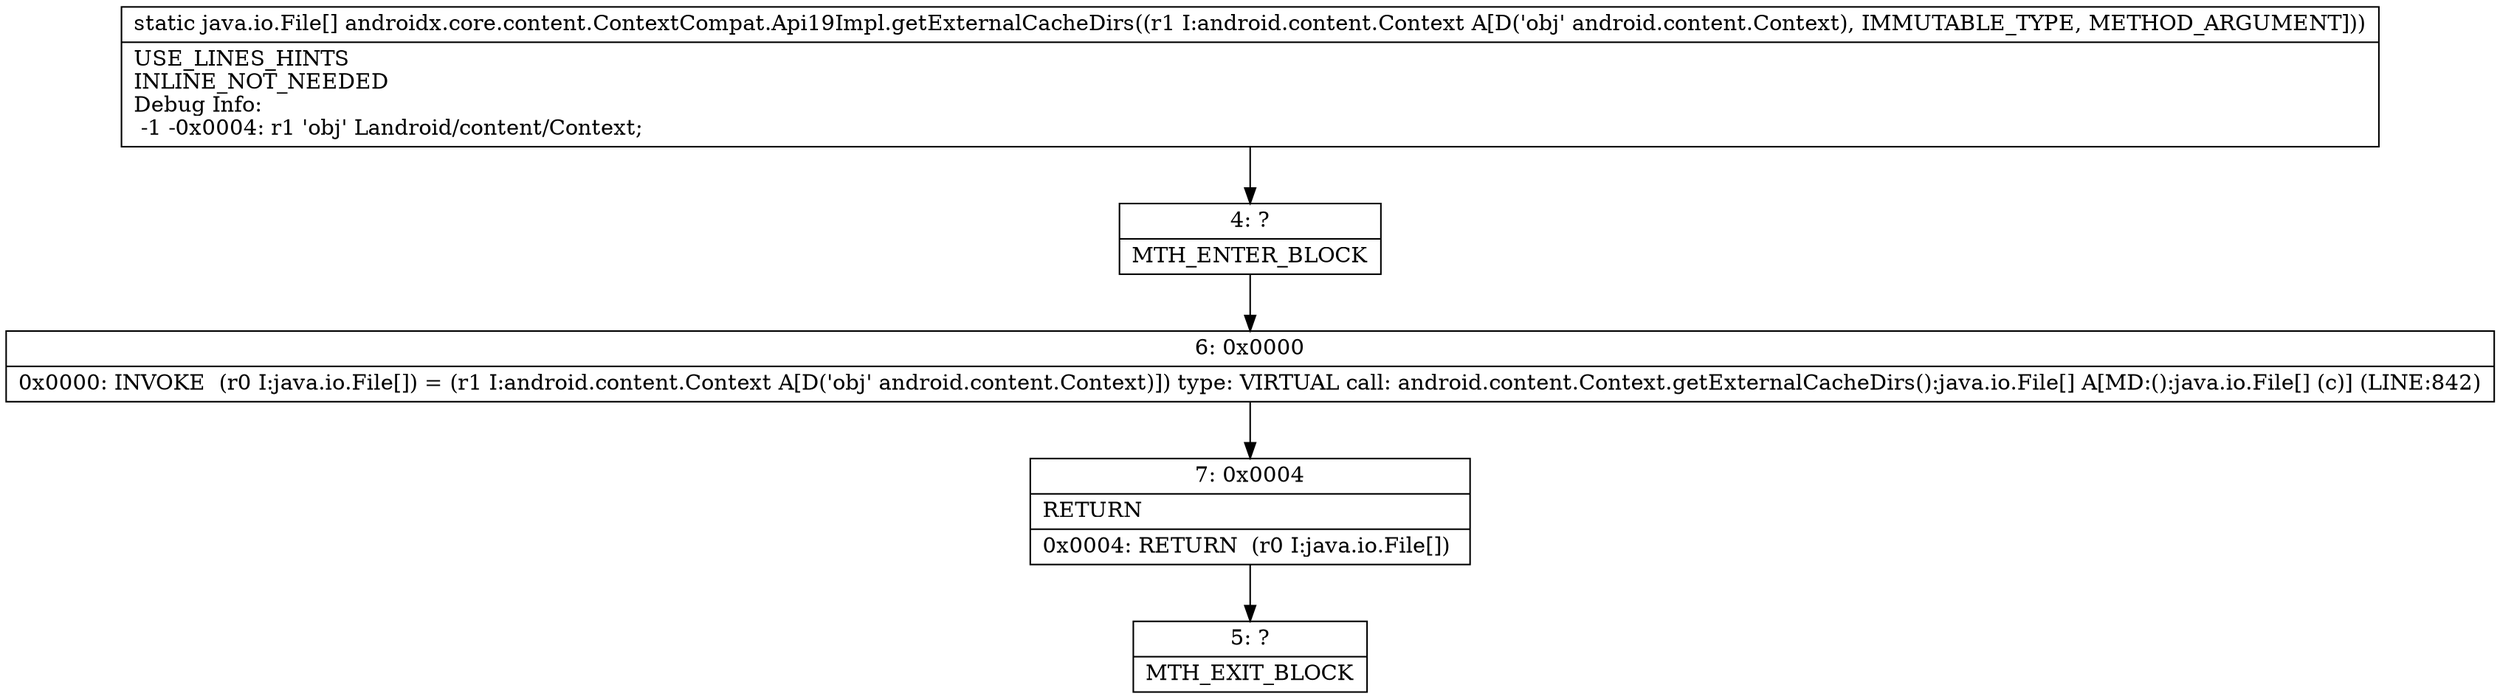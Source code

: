 digraph "CFG forandroidx.core.content.ContextCompat.Api19Impl.getExternalCacheDirs(Landroid\/content\/Context;)[Ljava\/io\/File;" {
Node_4 [shape=record,label="{4\:\ ?|MTH_ENTER_BLOCK\l}"];
Node_6 [shape=record,label="{6\:\ 0x0000|0x0000: INVOKE  (r0 I:java.io.File[]) = (r1 I:android.content.Context A[D('obj' android.content.Context)]) type: VIRTUAL call: android.content.Context.getExternalCacheDirs():java.io.File[] A[MD:():java.io.File[] (c)] (LINE:842)\l}"];
Node_7 [shape=record,label="{7\:\ 0x0004|RETURN\l|0x0004: RETURN  (r0 I:java.io.File[]) \l}"];
Node_5 [shape=record,label="{5\:\ ?|MTH_EXIT_BLOCK\l}"];
MethodNode[shape=record,label="{static java.io.File[] androidx.core.content.ContextCompat.Api19Impl.getExternalCacheDirs((r1 I:android.content.Context A[D('obj' android.content.Context), IMMUTABLE_TYPE, METHOD_ARGUMENT]))  | USE_LINES_HINTS\lINLINE_NOT_NEEDED\lDebug Info:\l  \-1 \-0x0004: r1 'obj' Landroid\/content\/Context;\l}"];
MethodNode -> Node_4;Node_4 -> Node_6;
Node_6 -> Node_7;
Node_7 -> Node_5;
}

